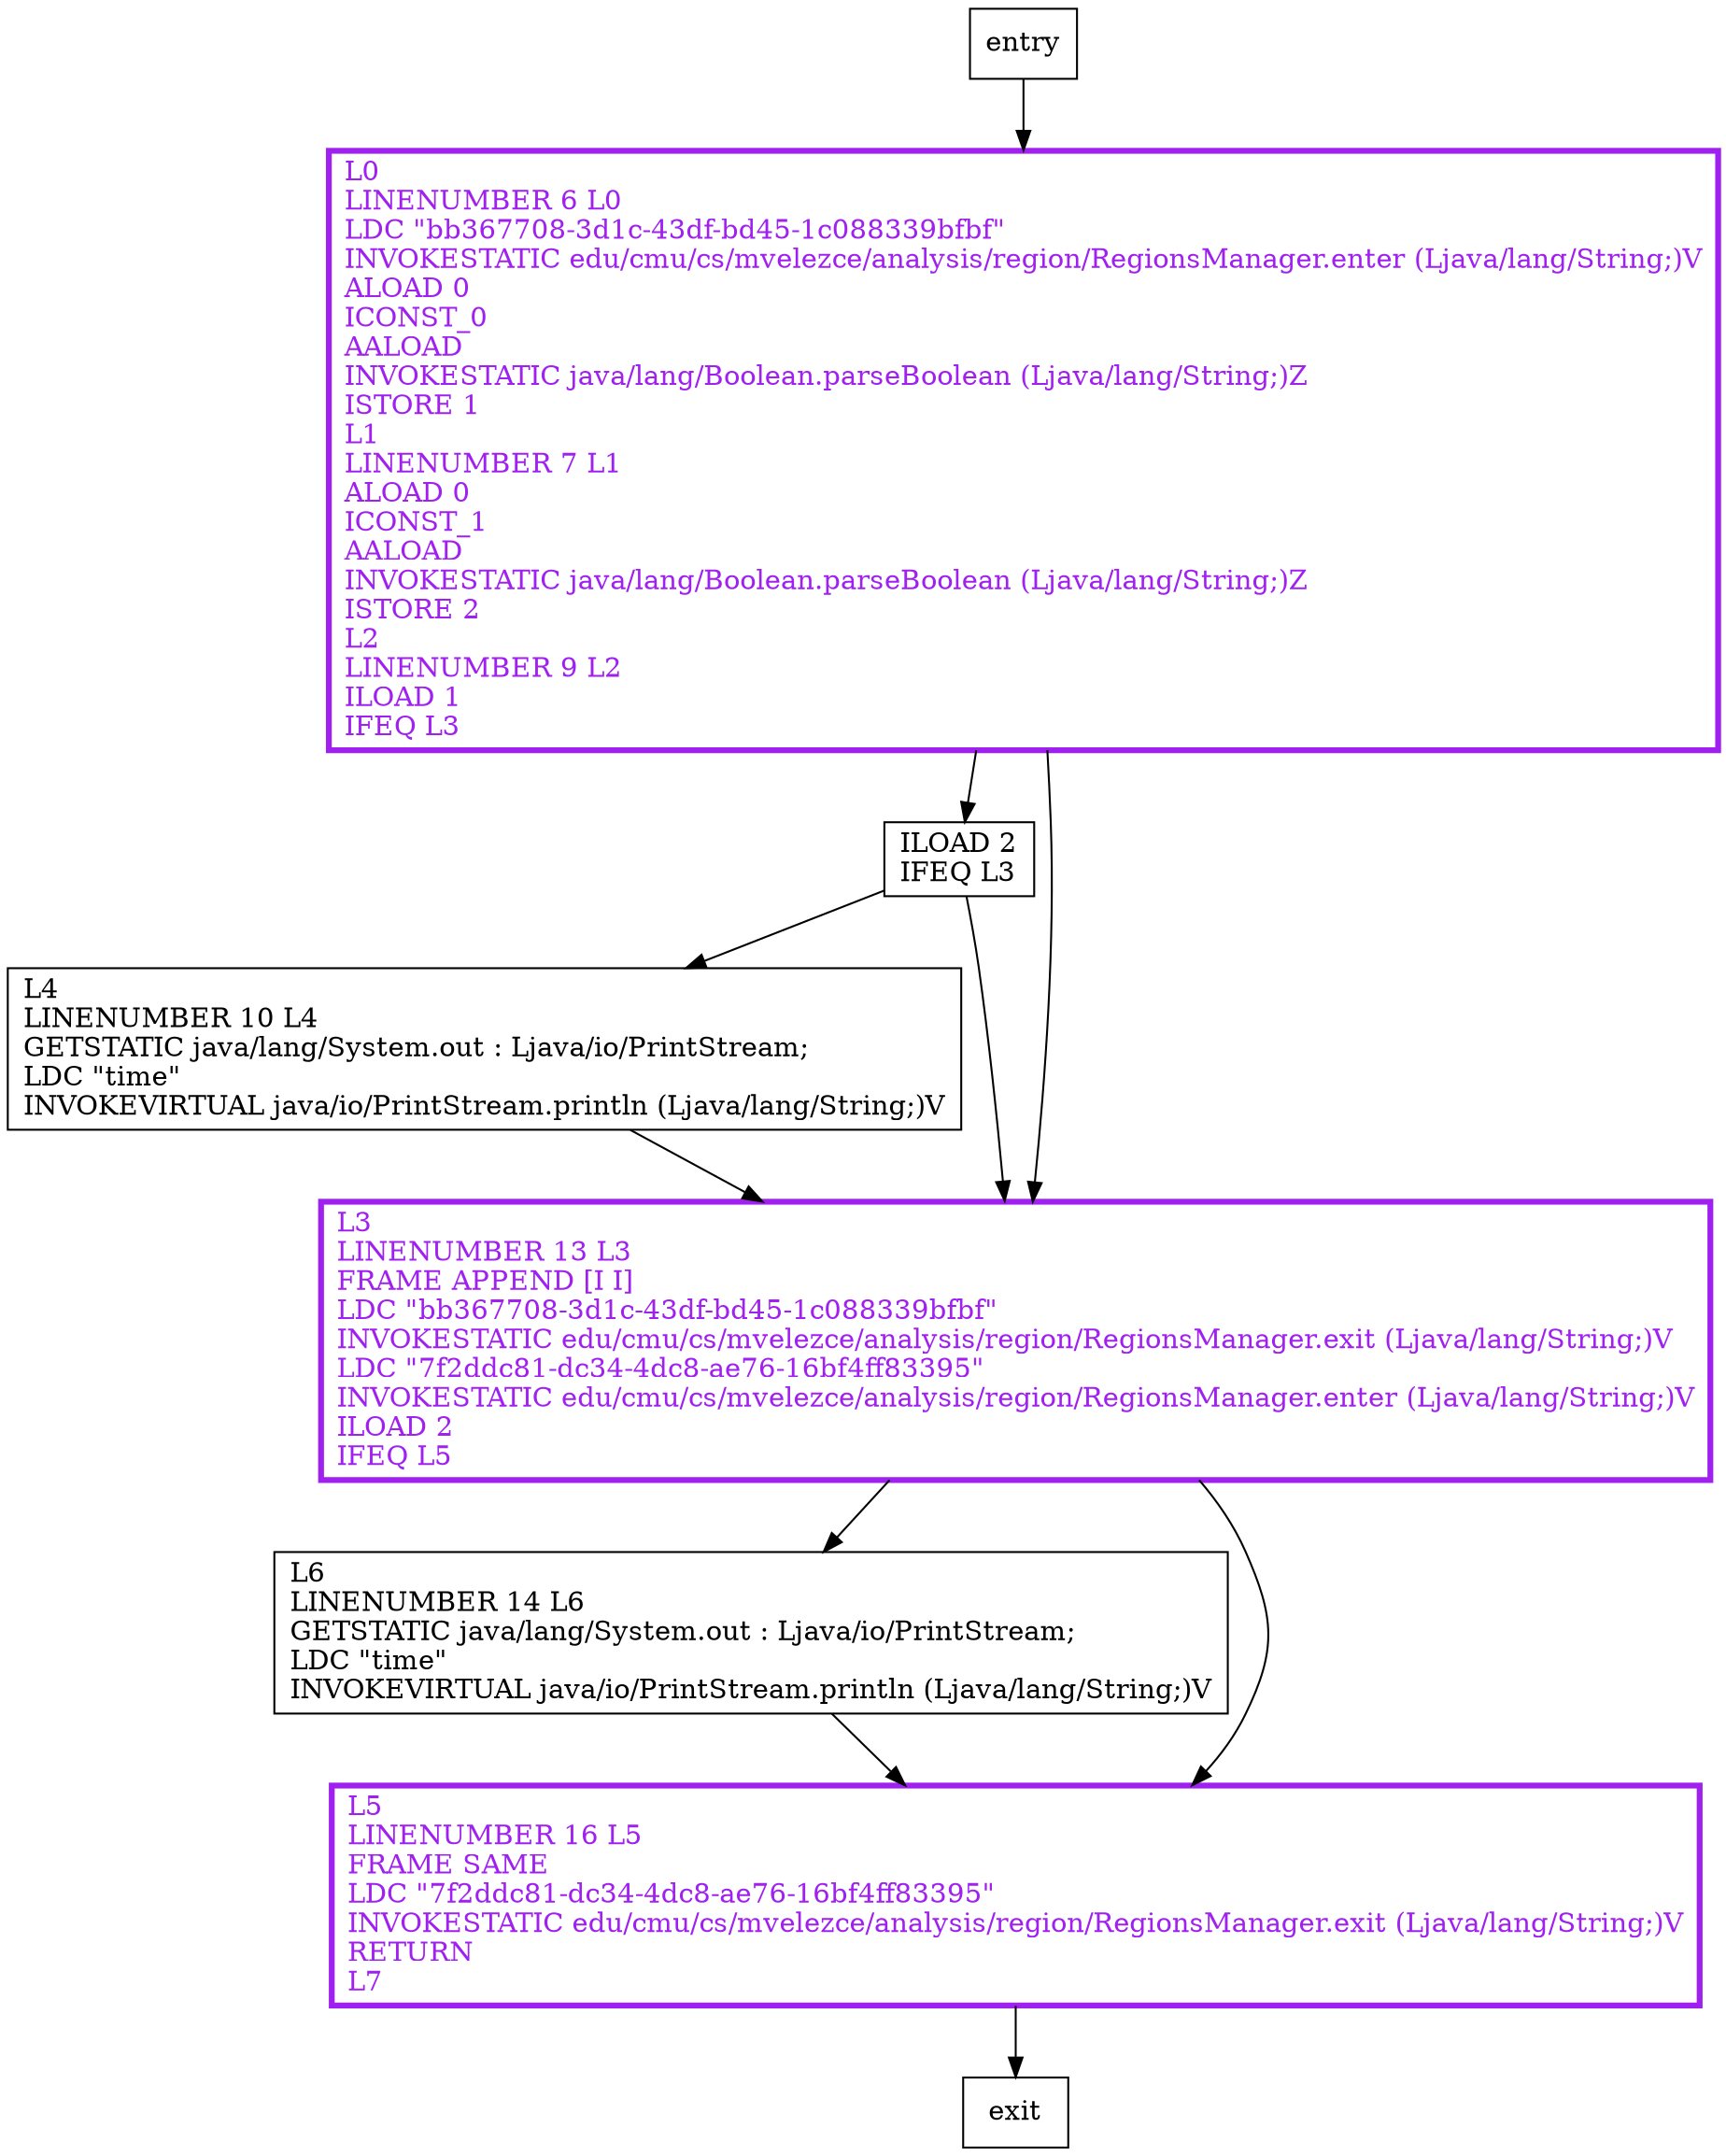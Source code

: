 digraph main {
node [shape=record];
1748702761 [label="ILOAD 2\lIFEQ L3\l"];
1861518937 [label="L4\lLINENUMBER 10 L4\lGETSTATIC java/lang/System.out : Ljava/io/PrintStream;\lLDC \"time\"\lINVOKEVIRTUAL java/io/PrintStream.println (Ljava/lang/String;)V\l"];
1194154515 [label="L6\lLINENUMBER 14 L6\lGETSTATIC java/lang/System.out : Ljava/io/PrintStream;\lLDC \"time\"\lINVOKEVIRTUAL java/io/PrintStream.println (Ljava/lang/String;)V\l"];
649868360 [label="L5\lLINENUMBER 16 L5\lFRAME SAME\lLDC \"7f2ddc81-dc34-4dc8-ae76-16bf4ff83395\"\lINVOKESTATIC edu/cmu/cs/mvelezce/analysis/region/RegionsManager.exit (Ljava/lang/String;)V\lRETURN\lL7\l"];
897564656 [label="L0\lLINENUMBER 6 L0\lLDC \"bb367708-3d1c-43df-bd45-1c088339bfbf\"\lINVOKESTATIC edu/cmu/cs/mvelezce/analysis/region/RegionsManager.enter (Ljava/lang/String;)V\lALOAD 0\lICONST_0\lAALOAD\lINVOKESTATIC java/lang/Boolean.parseBoolean (Ljava/lang/String;)Z\lISTORE 1\lL1\lLINENUMBER 7 L1\lALOAD 0\lICONST_1\lAALOAD\lINVOKESTATIC java/lang/Boolean.parseBoolean (Ljava/lang/String;)Z\lISTORE 2\lL2\lLINENUMBER 9 L2\lILOAD 1\lIFEQ L3\l"];
1084504710 [label="L3\lLINENUMBER 13 L3\lFRAME APPEND [I I]\lLDC \"bb367708-3d1c-43df-bd45-1c088339bfbf\"\lINVOKESTATIC edu/cmu/cs/mvelezce/analysis/region/RegionsManager.exit (Ljava/lang/String;)V\lLDC \"7f2ddc81-dc34-4dc8-ae76-16bf4ff83395\"\lINVOKESTATIC edu/cmu/cs/mvelezce/analysis/region/RegionsManager.enter (Ljava/lang/String;)V\lILOAD 2\lIFEQ L5\l"];
entry;
exit;
1748702761 -> 1861518937;
1748702761 -> 1084504710;
entry -> 897564656;
1861518937 -> 1084504710;
1194154515 -> 649868360;
649868360 -> exit;
897564656 -> 1748702761;
897564656 -> 1084504710;
1084504710 -> 1194154515;
1084504710 -> 649868360;
649868360[fontcolor="purple", penwidth=3, color="purple"];
897564656[fontcolor="purple", penwidth=3, color="purple"];
1084504710[fontcolor="purple", penwidth=3, color="purple"];
}
